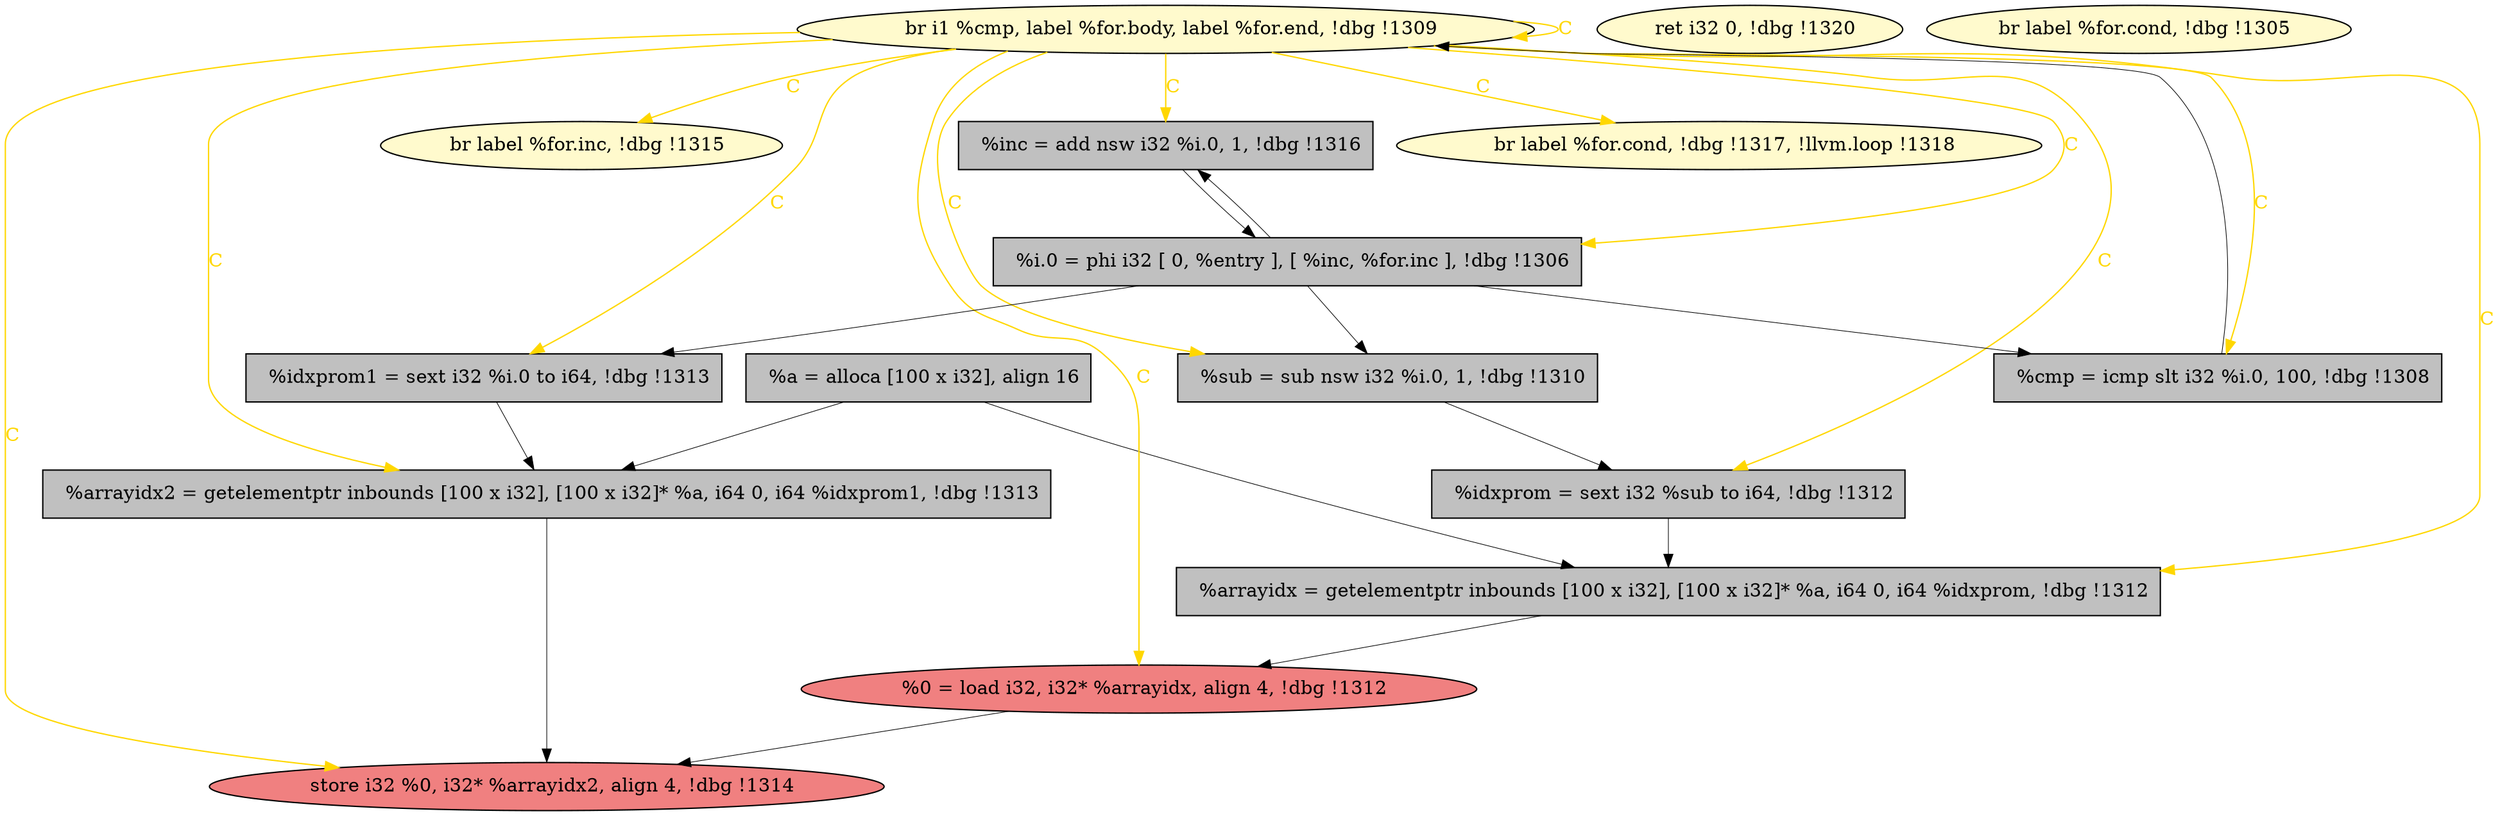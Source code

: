 
digraph G {


node30 [fillcolor=grey,label="  %idxprom1 = sext i32 %i.0 to i64, !dbg !1313",shape=rectangle,style=filled ]
node28 [fillcolor=lightcoral,label="  store i32 %0, i32* %arrayidx2, align 4, !dbg !1314",shape=ellipse,style=filled ]
node27 [fillcolor=lemonchiffon,label="  ret i32 0, !dbg !1320",shape=ellipse,style=filled ]
node26 [fillcolor=lemonchiffon,label="  br label %for.inc, !dbg !1315",shape=ellipse,style=filled ]
node25 [fillcolor=grey,label="  %inc = add nsw i32 %i.0, 1, !dbg !1316",shape=rectangle,style=filled ]
node21 [fillcolor=lemonchiffon,label="  br label %for.cond, !dbg !1305",shape=ellipse,style=filled ]
node29 [fillcolor=grey,label="  %arrayidx2 = getelementptr inbounds [100 x i32], [100 x i32]* %a, i64 0, i64 %idxprom1, !dbg !1313",shape=rectangle,style=filled ]
node23 [fillcolor=lightcoral,label="  %0 = load i32, i32* %arrayidx, align 4, !dbg !1312",shape=ellipse,style=filled ]
node15 [fillcolor=grey,label="  %sub = sub nsw i32 %i.0, 1, !dbg !1310",shape=rectangle,style=filled ]
node17 [fillcolor=lemonchiffon,label="  br label %for.cond, !dbg !1317, !llvm.loop !1318",shape=ellipse,style=filled ]
node22 [fillcolor=grey,label="  %a = alloca [100 x i32], align 16",shape=rectangle,style=filled ]
node18 [fillcolor=lemonchiffon,label="  br i1 %cmp, label %for.body, label %for.end, !dbg !1309",shape=ellipse,style=filled ]
node24 [fillcolor=grey,label="  %arrayidx = getelementptr inbounds [100 x i32], [100 x i32]* %a, i64 0, i64 %idxprom, !dbg !1312",shape=rectangle,style=filled ]
node16 [fillcolor=grey,label="  %idxprom = sext i32 %sub to i64, !dbg !1312",shape=rectangle,style=filled ]
node19 [fillcolor=grey,label="  %cmp = icmp slt i32 %i.0, 100, !dbg !1308",shape=rectangle,style=filled ]
node20 [fillcolor=grey,label="  %i.0 = phi i32 [ 0, %entry ], [ %inc, %for.inc ], !dbg !1306",shape=rectangle,style=filled ]

node18->node20 [style=solid,color=gold,label="C",penwidth=1.0,fontcolor=gold ]
node22->node29 [style=solid,color=black,label="",penwidth=0.5,fontcolor=black ]
node22->node24 [style=solid,color=black,label="",penwidth=0.5,fontcolor=black ]
node20->node19 [style=solid,color=black,label="",penwidth=0.5,fontcolor=black ]
node18->node18 [style=solid,color=gold,label="C",penwidth=1.0,fontcolor=gold ]
node24->node23 [style=solid,color=black,label="",penwidth=0.5,fontcolor=black ]
node23->node28 [style=solid,color=black,label="",penwidth=0.5,fontcolor=black ]
node18->node28 [style=solid,color=gold,label="C",penwidth=1.0,fontcolor=gold ]
node18->node15 [style=solid,color=gold,label="C",penwidth=1.0,fontcolor=gold ]
node18->node19 [style=solid,color=gold,label="C",penwidth=1.0,fontcolor=gold ]
node30->node29 [style=solid,color=black,label="",penwidth=0.5,fontcolor=black ]
node18->node16 [style=solid,color=gold,label="C",penwidth=1.0,fontcolor=gold ]
node18->node29 [style=solid,color=gold,label="C",penwidth=1.0,fontcolor=gold ]
node18->node24 [style=solid,color=gold,label="C",penwidth=1.0,fontcolor=gold ]
node18->node26 [style=solid,color=gold,label="C",penwidth=1.0,fontcolor=gold ]
node20->node30 [style=solid,color=black,label="",penwidth=0.5,fontcolor=black ]
node19->node18 [style=solid,color=black,label="",penwidth=0.5,fontcolor=black ]
node18->node23 [style=solid,color=gold,label="C",penwidth=1.0,fontcolor=gold ]
node18->node25 [style=solid,color=gold,label="C",penwidth=1.0,fontcolor=gold ]
node18->node17 [style=solid,color=gold,label="C",penwidth=1.0,fontcolor=gold ]
node25->node20 [style=solid,color=black,label="",penwidth=0.5,fontcolor=black ]
node20->node15 [style=solid,color=black,label="",penwidth=0.5,fontcolor=black ]
node18->node30 [style=solid,color=gold,label="C",penwidth=1.0,fontcolor=gold ]
node15->node16 [style=solid,color=black,label="",penwidth=0.5,fontcolor=black ]
node16->node24 [style=solid,color=black,label="",penwidth=0.5,fontcolor=black ]
node29->node28 [style=solid,color=black,label="",penwidth=0.5,fontcolor=black ]
node20->node25 [style=solid,color=black,label="",penwidth=0.5,fontcolor=black ]


}
